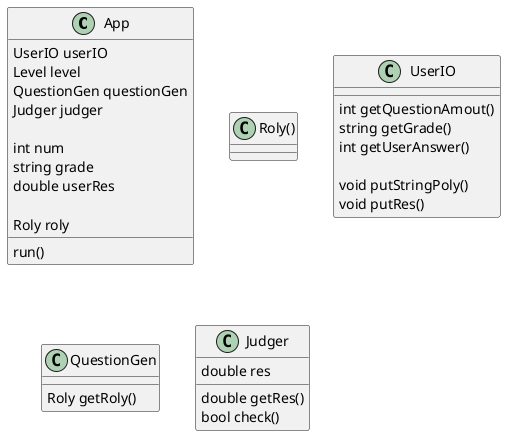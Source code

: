 @startuml 类图

class App{
    UserIO userIO
    Level level
    QuestionGen questionGen
    Judger judger

    int num
    string grade
    double userRes

    Roly roly

    run()
}

class Roly(){
    
}

class UserIO{

    int getQuestionAmout()
    string getGrade()
    int getUserAnswer()

    void putStringPoly()
    void putRes()
}

class QuestionGen {
    Roly getRoly()
}

class Judger{
    double res

    double getRes()
    bool check() 
} 
@enduml